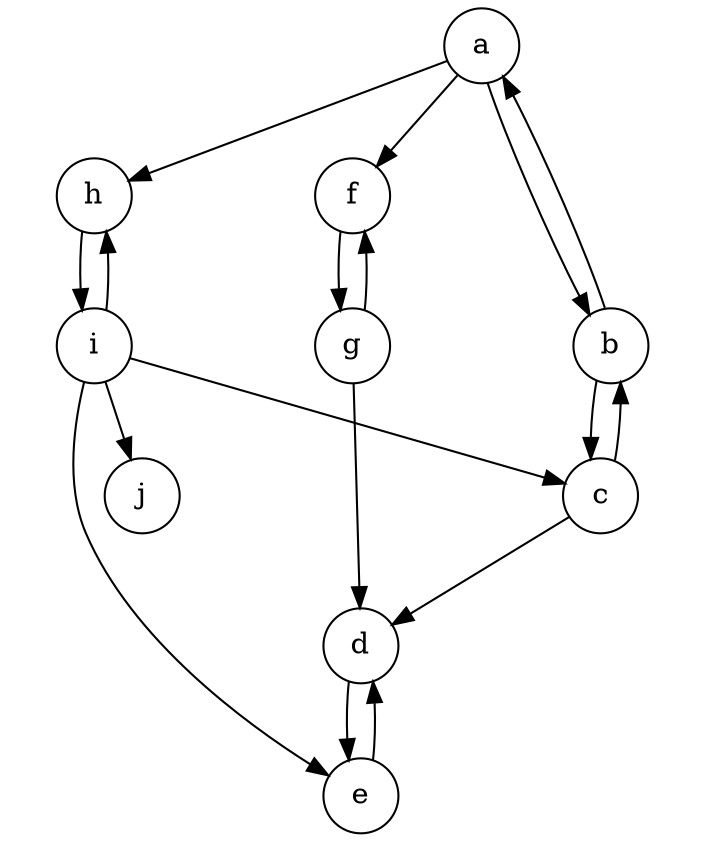 digraph SCC {
 node[shape=circle];
 ratio=1.2
 a
 b
 c
 d
 e
 f
 g
 h
 i
 j

 a -> b
 a -> f
 a -> h
 b -> c 
 b -> a
 c -> d 
 c -> b
 d -> e
 e -> d
 f -> g
 g -> f
 g -> d
 h -> i
 i -> h
 i -> j
 i -> e
 i -> c
}
